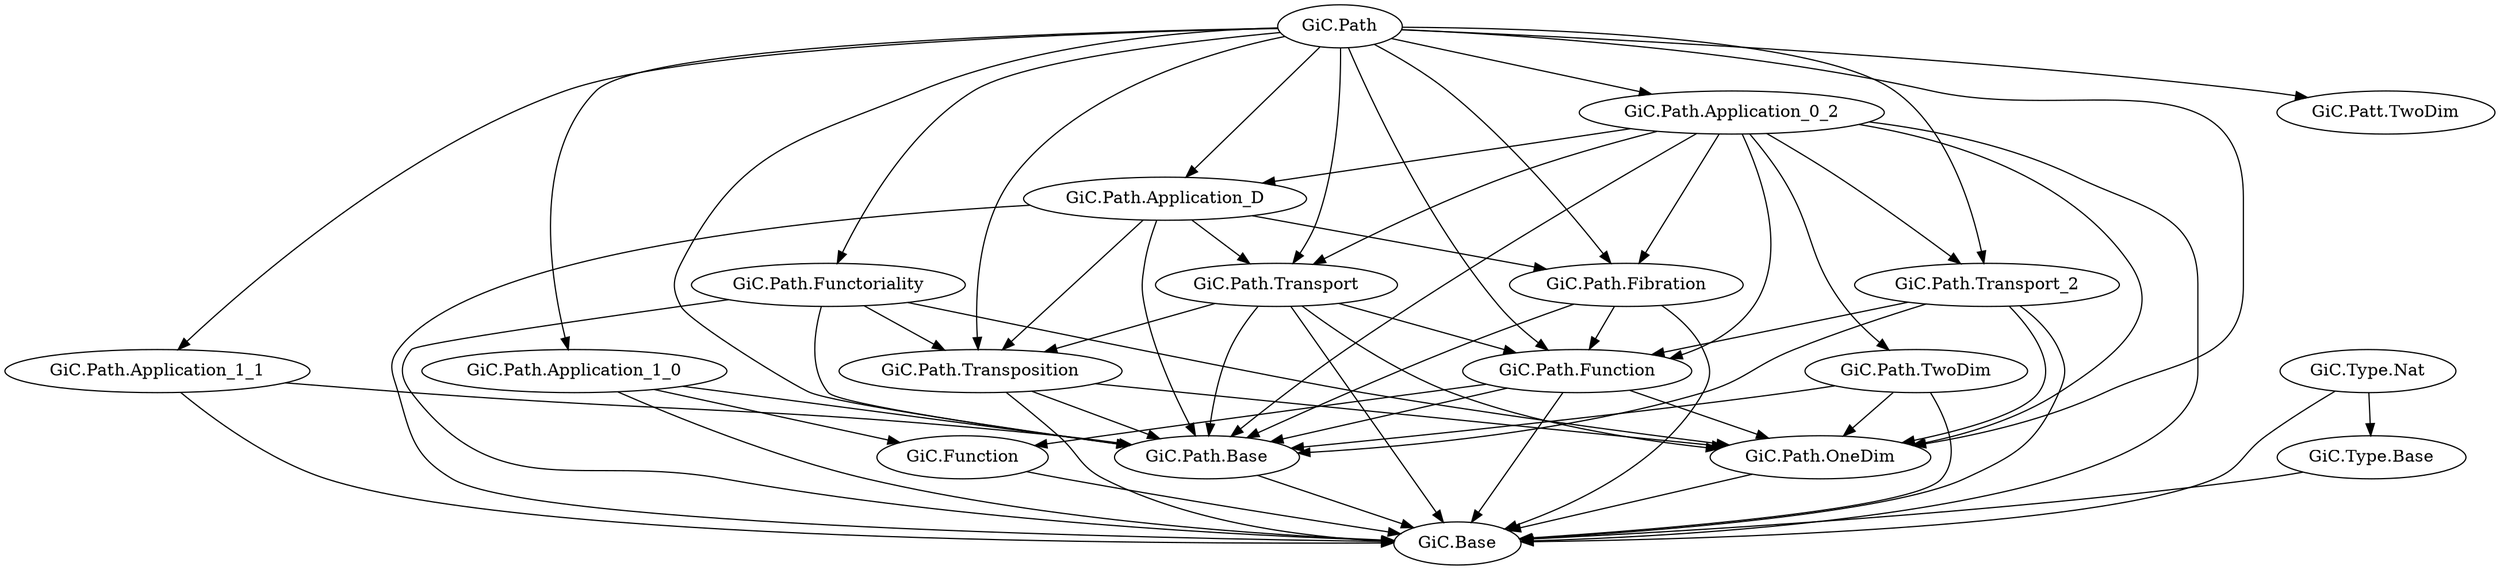 digraph dependency_graph {
  # GiC.Base

  # GiC.Function
  "GiC.Function" -> "GiC.Base";

  # GiC.Path.Base
  "GiC.Path.Base" -> "GiC.Base";

  # GiC.Path.OneDim
  "GiC.Path.OneDim" -> "GiC.Base";

  # GiC.Path.Function
  "GiC.Path.Function" -> "GiC.Base";
  "GiC.Path.Function" -> "GiC.Function";
  "GiC.Path.Function" -> "GiC.Path.Base";
  "GiC.Path.Function" -> "GiC.Path.OneDim";

  # GiC.Path.TwoDim
  "GiC.Path.TwoDim" -> "GiC.Base";
  "GiC.Path.TwoDim" -> "GiC.Path.Base";
  "GiC.Path.TwoDim" -> "GiC.Path.OneDim";

  # GiC.Path.Transposition
  "GiC.Path.Transposition" -> "GiC.Base";
  "GiC.Path.Transposition" -> "GiC.Path.Base";
  "GiC.Path.Transposition" -> "GiC.Path.OneDim";

  # GiC.Path.Functoriality
  "GiC.Path.Functoriality" -> "GiC.Base";
  "GiC.Path.Functoriality" -> "GiC.Path.Base";
  "GiC.Path.Functoriality" -> "GiC.Path.OneDim";
  "GiC.Path.Functoriality" -> "GiC.Path.Transposition";

  # GiC.Path.Application_1_0
  "GiC.Path.Application_1_0" -> "GiC.Base";
  "GiC.Path.Application_1_0" -> "GiC.Function";
  "GiC.Path.Application_1_0" -> "GiC.Path.Base";

  # GiC.Path.Application_1_1
  "GiC.Path.Application_1_1" -> "GiC.Base";
  "GiC.Path.Application_1_1" -> "GiC.Path.Base";

  # GiC.Path.Transport
  "GiC.Path.Transport" -> "GiC.Base";
  "GiC.Path.Transport" -> "GiC.Path.Base";
  "GiC.Path.Transport" -> "GiC.Path.Function";
  "GiC.Path.Transport" -> "GiC.Path.OneDim";
  "GiC.Path.Transport" -> "GiC.Path.Transposition";

  # GiC.Path.Fibration
  "GiC.Path.Fibration" -> "GiC.Base";
  "GiC.Path.Fibration" -> "GiC.Path.Base";
  "GiC.Path.Fibration" -> "GiC.Path.Function";

  # GiC.Path.Transport_2
  "GiC.Path.Transport_2" -> "GiC.Base";
  "GiC.Path.Transport_2" -> "GiC.Path.Base";
  "GiC.Path.Transport_2" -> "GiC.Path.Function";
  "GiC.Path.Transport_2" -> "GiC.Path.OneDim";

  # GiC.Path.Application_D
  "GiC.Path.Application_D" -> "GiC.Base";
  "GiC.Path.Application_D" -> "GiC.Path.Base";
  "GiC.Path.Application_D" -> "GiC.Path.Transposition";
  "GiC.Path.Application_D" -> "GiC.Path.Transport";
  "GiC.Path.Application_D" -> "GiC.Path.Fibration";

  # GiC.Path.Application_0_2
  "GiC.Path.Application_0_2" -> "GiC.Base";
  "GiC.Path.Application_0_2" -> "GiC.Path.Base";
  "GiC.Path.Application_0_2" -> "GiC.Path.OneDim";
  "GiC.Path.Application_0_2" -> "GiC.Path.Function";
  "GiC.Path.Application_0_2" -> "GiC.Path.TwoDim";
  "GiC.Path.Application_0_2" -> "GiC.Path.Fibration";
  "GiC.Path.Application_0_2" -> "GiC.Path.Transport";
  "GiC.Path.Application_0_2" -> "GiC.Path.Transport_2";
  "GiC.Path.Application_0_2" -> "GiC.Path.Application_D";

  # GiC.Path
  "GiC.Path" -> "GiC.Path.Base";
  "GiC.Path" -> "GiC.Path.Function";
  "GiC.Path" -> "GiC.Path.OneDim";
  "GiC.Path" -> "GiC.Patt.TwoDim";
  "GiC.Path" -> "GiC.Path.Transposition";
  "GiC.Path" -> "GiC.Path.Functoriality";
  "GiC.Path" -> "GiC.Path.Application_1_0";
  "GiC.Path" -> "GiC.Path.Application_1_1";
  "GiC.Path" -> "GiC.Path.Transport";
  "GiC.Path" -> "GiC.Path.Fibration";
  "GiC.Path" -> "GiC.Path.Transport_2";
  "GiC.Path" -> "GiC.Path.Application_D";
  "GiC.Path" -> "GiC.Path.Application_0_2";

  # GiC.Type.Base
  "GiC.Type.Base" -> "GiC.Base";

  # GiC.Type.Nat
  "GiC.Type.Nat" -> "GiC.Base";
  "GiC.Type.Nat" -> "GiC.Type.Base";
}
